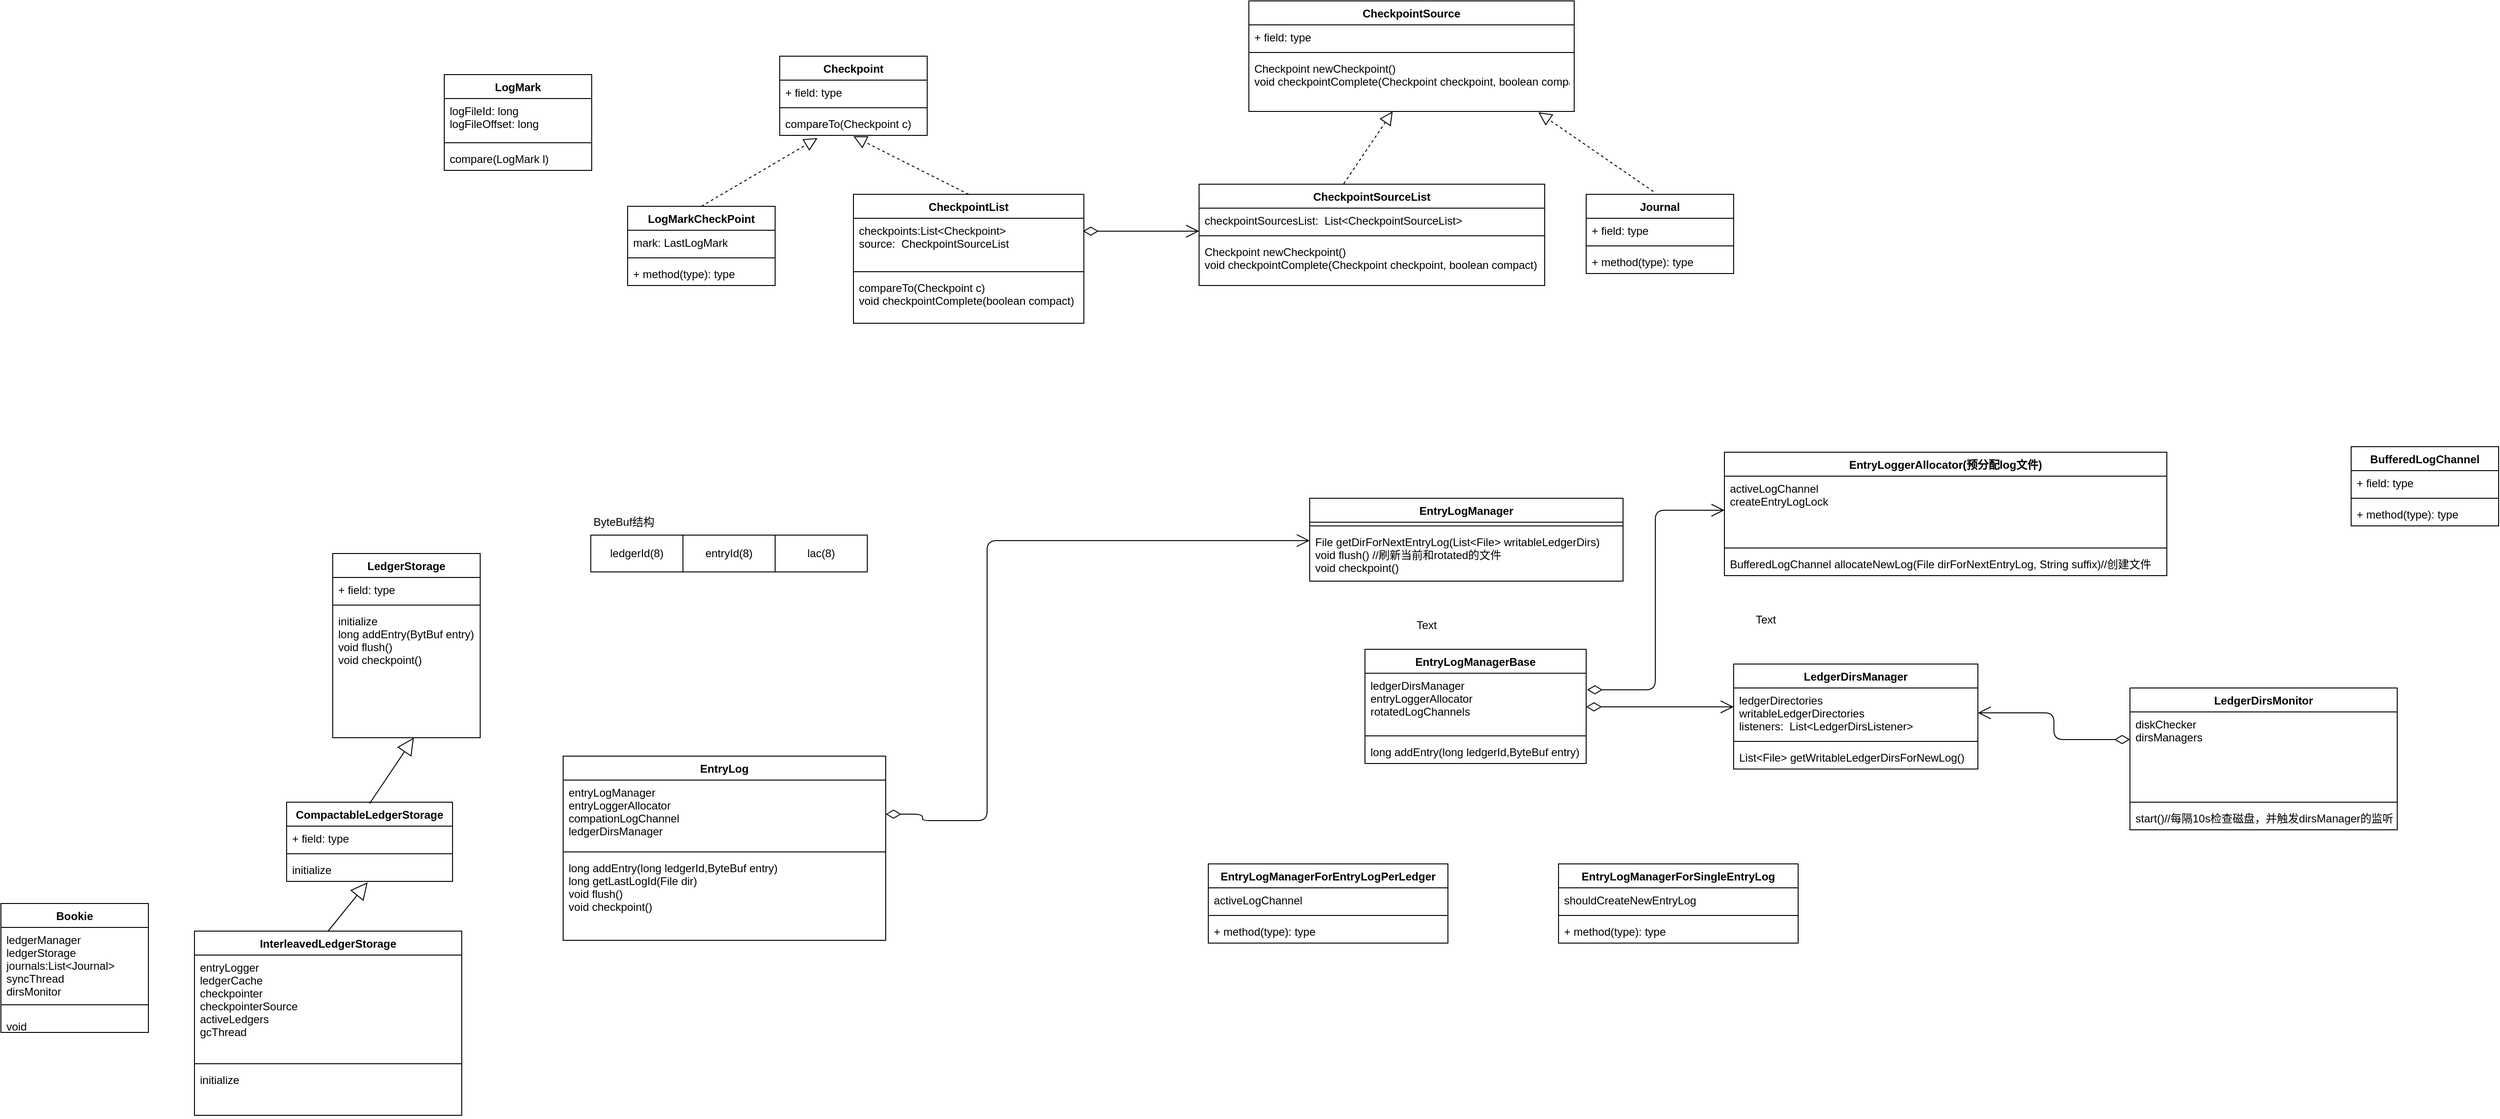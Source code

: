 <mxfile version="12.2.3" type="github" pages="1">
  <diagram id="bo_fu6kjIm6VQUlNU3Ol" name="Page-1">
    <mxGraphModel dx="932" dy="1661" grid="1" gridSize="10" guides="1" tooltips="1" connect="1" arrows="1" fold="1" page="1" pageScale="1" pageWidth="827" pageHeight="1169" math="0" shadow="0">
      <root>
        <mxCell id="0"/>
        <mxCell id="1" parent="0"/>
        <mxCell id="V-iGmPCxZ_tZtfFWMEnv-1" value="Bookie" style="swimlane;fontStyle=1;align=center;verticalAlign=top;childLayout=stackLayout;horizontal=1;startSize=26;horizontalStack=0;resizeParent=1;resizeParentMax=0;resizeLast=0;collapsible=1;marginBottom=0;" vertex="1" parent="1">
          <mxGeometry x="300" y="160" width="160" height="140" as="geometry"/>
        </mxCell>
        <mxCell id="V-iGmPCxZ_tZtfFWMEnv-2" value="ledgerManager&#xa;ledgerStorage&#xa;journals:List&lt;Journal&gt;&#xa;syncThread&#xa;dirsMonitor" style="text;strokeColor=none;fillColor=none;align=left;verticalAlign=top;spacingLeft=4;spacingRight=4;overflow=hidden;rotatable=0;points=[[0,0.5],[1,0.5]];portConstraint=eastwest;" vertex="1" parent="V-iGmPCxZ_tZtfFWMEnv-1">
          <mxGeometry y="26" width="160" height="74" as="geometry"/>
        </mxCell>
        <mxCell id="V-iGmPCxZ_tZtfFWMEnv-3" value="" style="line;strokeWidth=1;fillColor=none;align=left;verticalAlign=middle;spacingTop=-1;spacingLeft=3;spacingRight=3;rotatable=0;labelPosition=right;points=[];portConstraint=eastwest;" vertex="1" parent="V-iGmPCxZ_tZtfFWMEnv-1">
          <mxGeometry y="100" width="160" height="20" as="geometry"/>
        </mxCell>
        <mxCell id="V-iGmPCxZ_tZtfFWMEnv-4" value="void" style="text;strokeColor=none;fillColor=none;align=left;verticalAlign=top;spacingLeft=4;spacingRight=4;overflow=hidden;rotatable=0;points=[[0,0.5],[1,0.5]];portConstraint=eastwest;" vertex="1" parent="V-iGmPCxZ_tZtfFWMEnv-1">
          <mxGeometry y="120" width="160" height="20" as="geometry"/>
        </mxCell>
        <mxCell id="V-iGmPCxZ_tZtfFWMEnv-5" value="LedgerStorage" style="swimlane;fontStyle=1;align=center;verticalAlign=top;childLayout=stackLayout;horizontal=1;startSize=26;horizontalStack=0;resizeParent=1;resizeParentMax=0;resizeLast=0;collapsible=1;marginBottom=0;" vertex="1" parent="1">
          <mxGeometry x="660" y="-220" width="160" height="200" as="geometry"/>
        </mxCell>
        <mxCell id="V-iGmPCxZ_tZtfFWMEnv-6" value="+ field: type" style="text;strokeColor=none;fillColor=none;align=left;verticalAlign=top;spacingLeft=4;spacingRight=4;overflow=hidden;rotatable=0;points=[[0,0.5],[1,0.5]];portConstraint=eastwest;" vertex="1" parent="V-iGmPCxZ_tZtfFWMEnv-5">
          <mxGeometry y="26" width="160" height="26" as="geometry"/>
        </mxCell>
        <mxCell id="V-iGmPCxZ_tZtfFWMEnv-7" value="" style="line;strokeWidth=1;fillColor=none;align=left;verticalAlign=middle;spacingTop=-1;spacingLeft=3;spacingRight=3;rotatable=0;labelPosition=right;points=[];portConstraint=eastwest;" vertex="1" parent="V-iGmPCxZ_tZtfFWMEnv-5">
          <mxGeometry y="52" width="160" height="8" as="geometry"/>
        </mxCell>
        <mxCell id="V-iGmPCxZ_tZtfFWMEnv-8" value="initialize&#xa;long addEntry(BytBuf entry)&#xa;void flush()&#xa;void checkpoint()" style="text;strokeColor=none;fillColor=none;align=left;verticalAlign=top;spacingLeft=4;spacingRight=4;overflow=hidden;rotatable=0;points=[[0,0.5],[1,0.5]];portConstraint=eastwest;" vertex="1" parent="V-iGmPCxZ_tZtfFWMEnv-5">
          <mxGeometry y="60" width="160" height="140" as="geometry"/>
        </mxCell>
        <mxCell id="V-iGmPCxZ_tZtfFWMEnv-9" value="InterleavedLedgerStorage" style="swimlane;fontStyle=1;align=center;verticalAlign=top;childLayout=stackLayout;horizontal=1;startSize=26;horizontalStack=0;resizeParent=1;resizeParentMax=0;resizeLast=0;collapsible=1;marginBottom=0;" vertex="1" parent="1">
          <mxGeometry x="510" y="190" width="290" height="200" as="geometry"/>
        </mxCell>
        <mxCell id="V-iGmPCxZ_tZtfFWMEnv-10" value="entryLogger&#xa;ledgerCache&#xa;checkpointer&#xa;checkpointerSource&#xa;activeLedgers&#xa;gcThread" style="text;strokeColor=none;fillColor=none;align=left;verticalAlign=top;spacingLeft=4;spacingRight=4;overflow=hidden;rotatable=0;points=[[0,0.5],[1,0.5]];portConstraint=eastwest;" vertex="1" parent="V-iGmPCxZ_tZtfFWMEnv-9">
          <mxGeometry y="26" width="290" height="114" as="geometry"/>
        </mxCell>
        <mxCell id="V-iGmPCxZ_tZtfFWMEnv-11" value="" style="line;strokeWidth=1;fillColor=none;align=left;verticalAlign=middle;spacingTop=-1;spacingLeft=3;spacingRight=3;rotatable=0;labelPosition=right;points=[];portConstraint=eastwest;" vertex="1" parent="V-iGmPCxZ_tZtfFWMEnv-9">
          <mxGeometry y="140" width="290" height="8" as="geometry"/>
        </mxCell>
        <mxCell id="V-iGmPCxZ_tZtfFWMEnv-12" value="initialize" style="text;strokeColor=none;fillColor=none;align=left;verticalAlign=top;spacingLeft=4;spacingRight=4;overflow=hidden;rotatable=0;points=[[0,0.5],[1,0.5]];portConstraint=eastwest;" vertex="1" parent="V-iGmPCxZ_tZtfFWMEnv-9">
          <mxGeometry y="148" width="290" height="52" as="geometry"/>
        </mxCell>
        <mxCell id="V-iGmPCxZ_tZtfFWMEnv-13" value="" style="endArrow=block;endSize=16;endFill=0;html=1;exitX=0.5;exitY=0;exitDx=0;exitDy=0;entryX=0.488;entryY=1.038;entryDx=0;entryDy=0;entryPerimeter=0;" edge="1" parent="1" source="V-iGmPCxZ_tZtfFWMEnv-9" target="V-iGmPCxZ_tZtfFWMEnv-23">
          <mxGeometry width="160" relative="1" as="geometry">
            <mxPoint x="340" y="390" as="sourcePoint"/>
            <mxPoint x="711" y="130" as="targetPoint"/>
          </mxGeometry>
        </mxCell>
        <mxCell id="V-iGmPCxZ_tZtfFWMEnv-16" value="EntryLog" style="swimlane;fontStyle=1;align=center;verticalAlign=top;childLayout=stackLayout;horizontal=1;startSize=26;horizontalStack=0;resizeParent=1;resizeParentMax=0;resizeLast=0;collapsible=1;marginBottom=0;" vertex="1" parent="1">
          <mxGeometry x="910" width="350" height="200" as="geometry"/>
        </mxCell>
        <mxCell id="V-iGmPCxZ_tZtfFWMEnv-17" value="entryLogManager&#xa;entryLoggerAllocator&#xa;compationLogChannel&#xa;ledgerDirsManager" style="text;strokeColor=none;fillColor=none;align=left;verticalAlign=top;spacingLeft=4;spacingRight=4;overflow=hidden;rotatable=0;points=[[0,0.5],[1,0.5]];portConstraint=eastwest;" vertex="1" parent="V-iGmPCxZ_tZtfFWMEnv-16">
          <mxGeometry y="26" width="350" height="74" as="geometry"/>
        </mxCell>
        <mxCell id="V-iGmPCxZ_tZtfFWMEnv-18" value="" style="line;strokeWidth=1;fillColor=none;align=left;verticalAlign=middle;spacingTop=-1;spacingLeft=3;spacingRight=3;rotatable=0;labelPosition=right;points=[];portConstraint=eastwest;" vertex="1" parent="V-iGmPCxZ_tZtfFWMEnv-16">
          <mxGeometry y="100" width="350" height="8" as="geometry"/>
        </mxCell>
        <mxCell id="V-iGmPCxZ_tZtfFWMEnv-19" value="long addEntry(long ledgerId,ByteBuf entry)&#xa; long getLastLogId(File dir)&#xa;void flush()&#xa;void checkpoint()&#xa;" style="text;strokeColor=none;fillColor=none;align=left;verticalAlign=top;spacingLeft=4;spacingRight=4;overflow=hidden;rotatable=0;points=[[0,0.5],[1,0.5]];portConstraint=eastwest;" vertex="1" parent="V-iGmPCxZ_tZtfFWMEnv-16">
          <mxGeometry y="108" width="350" height="92" as="geometry"/>
        </mxCell>
        <mxCell id="V-iGmPCxZ_tZtfFWMEnv-20" value="CompactableLedgerStorage" style="swimlane;fontStyle=1;align=center;verticalAlign=top;childLayout=stackLayout;horizontal=1;startSize=26;horizontalStack=0;resizeParent=1;resizeParentMax=0;resizeLast=0;collapsible=1;marginBottom=0;" vertex="1" parent="1">
          <mxGeometry x="610" y="50" width="180" height="86" as="geometry"/>
        </mxCell>
        <mxCell id="V-iGmPCxZ_tZtfFWMEnv-21" value="+ field: type" style="text;strokeColor=none;fillColor=none;align=left;verticalAlign=top;spacingLeft=4;spacingRight=4;overflow=hidden;rotatable=0;points=[[0,0.5],[1,0.5]];portConstraint=eastwest;" vertex="1" parent="V-iGmPCxZ_tZtfFWMEnv-20">
          <mxGeometry y="26" width="180" height="26" as="geometry"/>
        </mxCell>
        <mxCell id="V-iGmPCxZ_tZtfFWMEnv-22" value="" style="line;strokeWidth=1;fillColor=none;align=left;verticalAlign=middle;spacingTop=-1;spacingLeft=3;spacingRight=3;rotatable=0;labelPosition=right;points=[];portConstraint=eastwest;" vertex="1" parent="V-iGmPCxZ_tZtfFWMEnv-20">
          <mxGeometry y="52" width="180" height="8" as="geometry"/>
        </mxCell>
        <mxCell id="V-iGmPCxZ_tZtfFWMEnv-23" value="initialize" style="text;strokeColor=none;fillColor=none;align=left;verticalAlign=top;spacingLeft=4;spacingRight=4;overflow=hidden;rotatable=0;points=[[0,0.5],[1,0.5]];portConstraint=eastwest;" vertex="1" parent="V-iGmPCxZ_tZtfFWMEnv-20">
          <mxGeometry y="60" width="180" height="26" as="geometry"/>
        </mxCell>
        <mxCell id="V-iGmPCxZ_tZtfFWMEnv-24" value="" style="endArrow=block;endSize=16;endFill=0;html=1;exitX=0.5;exitY=0;exitDx=0;exitDy=0;entryX=0.55;entryY=1;entryDx=0;entryDy=0;entryPerimeter=0;" edge="1" parent="1" target="V-iGmPCxZ_tZtfFWMEnv-8">
          <mxGeometry width="160" relative="1" as="geometry">
            <mxPoint x="700" y="51.5" as="sourcePoint"/>
            <mxPoint x="730" y="-40" as="targetPoint"/>
          </mxGeometry>
        </mxCell>
        <mxCell id="V-iGmPCxZ_tZtfFWMEnv-25" value="ledgerId(8)" style="rounded=0;whiteSpace=wrap;html=1;" vertex="1" parent="1">
          <mxGeometry x="940" y="-240" width="100" height="40" as="geometry"/>
        </mxCell>
        <mxCell id="V-iGmPCxZ_tZtfFWMEnv-26" value="ByteBuf结构" style="text;html=1;resizable=0;points=[];autosize=1;align=left;verticalAlign=top;spacingTop=-4;" vertex="1" parent="1">
          <mxGeometry x="941" y="-264" width="80" height="20" as="geometry"/>
        </mxCell>
        <mxCell id="V-iGmPCxZ_tZtfFWMEnv-27" value="entryId(8)" style="rounded=0;whiteSpace=wrap;html=1;" vertex="1" parent="1">
          <mxGeometry x="1040" y="-240" width="100" height="40" as="geometry"/>
        </mxCell>
        <mxCell id="V-iGmPCxZ_tZtfFWMEnv-28" value="lac(8)" style="rounded=0;whiteSpace=wrap;html=1;" vertex="1" parent="1">
          <mxGeometry x="1140" y="-240" width="100" height="40" as="geometry"/>
        </mxCell>
        <mxCell id="V-iGmPCxZ_tZtfFWMEnv-29" value="EntryLogManagerBase" style="swimlane;fontStyle=1;align=center;verticalAlign=top;childLayout=stackLayout;horizontal=1;startSize=26;horizontalStack=0;resizeParent=1;resizeParentMax=0;resizeLast=0;collapsible=1;marginBottom=0;" vertex="1" parent="1">
          <mxGeometry x="1780" y="-116" width="240" height="124" as="geometry"/>
        </mxCell>
        <mxCell id="V-iGmPCxZ_tZtfFWMEnv-30" value="ledgerDirsManager&#xa;entryLoggerAllocator&#xa;rotatedLogChannels&#xa;" style="text;strokeColor=none;fillColor=none;align=left;verticalAlign=top;spacingLeft=4;spacingRight=4;overflow=hidden;rotatable=0;points=[[0,0.5],[1,0.5]];portConstraint=eastwest;" vertex="1" parent="V-iGmPCxZ_tZtfFWMEnv-29">
          <mxGeometry y="26" width="240" height="64" as="geometry"/>
        </mxCell>
        <mxCell id="V-iGmPCxZ_tZtfFWMEnv-50" value="" style="endArrow=open;html=1;endSize=12;startArrow=diamondThin;startSize=14;startFill=0;edgeStyle=orthogonalEdgeStyle;align=left;verticalAlign=bottom;" edge="1" parent="V-iGmPCxZ_tZtfFWMEnv-29">
          <mxGeometry x="-1" y="3" relative="1" as="geometry">
            <mxPoint x="240" y="62.5" as="sourcePoint"/>
            <mxPoint x="400" y="62.5" as="targetPoint"/>
          </mxGeometry>
        </mxCell>
        <mxCell id="V-iGmPCxZ_tZtfFWMEnv-31" value="" style="line;strokeWidth=1;fillColor=none;align=left;verticalAlign=middle;spacingTop=-1;spacingLeft=3;spacingRight=3;rotatable=0;labelPosition=right;points=[];portConstraint=eastwest;" vertex="1" parent="V-iGmPCxZ_tZtfFWMEnv-29">
          <mxGeometry y="90" width="240" height="8" as="geometry"/>
        </mxCell>
        <mxCell id="V-iGmPCxZ_tZtfFWMEnv-32" value="long addEntry(long ledgerId,ByteBuf entry)" style="text;strokeColor=none;fillColor=none;align=left;verticalAlign=top;spacingLeft=4;spacingRight=4;overflow=hidden;rotatable=0;points=[[0,0.5],[1,0.5]];portConstraint=eastwest;" vertex="1" parent="V-iGmPCxZ_tZtfFWMEnv-29">
          <mxGeometry y="98" width="240" height="26" as="geometry"/>
        </mxCell>
        <mxCell id="V-iGmPCxZ_tZtfFWMEnv-33" value="EntryLogManagerForEntryLogPerLedger" style="swimlane;fontStyle=1;align=center;verticalAlign=top;childLayout=stackLayout;horizontal=1;startSize=26;horizontalStack=0;resizeParent=1;resizeParentMax=0;resizeLast=0;collapsible=1;marginBottom=0;" vertex="1" parent="1">
          <mxGeometry x="1610" y="117" width="260" height="86" as="geometry"/>
        </mxCell>
        <mxCell id="V-iGmPCxZ_tZtfFWMEnv-34" value="activeLogChannel" style="text;strokeColor=none;fillColor=none;align=left;verticalAlign=top;spacingLeft=4;spacingRight=4;overflow=hidden;rotatable=0;points=[[0,0.5],[1,0.5]];portConstraint=eastwest;" vertex="1" parent="V-iGmPCxZ_tZtfFWMEnv-33">
          <mxGeometry y="26" width="260" height="26" as="geometry"/>
        </mxCell>
        <mxCell id="V-iGmPCxZ_tZtfFWMEnv-35" value="" style="line;strokeWidth=1;fillColor=none;align=left;verticalAlign=middle;spacingTop=-1;spacingLeft=3;spacingRight=3;rotatable=0;labelPosition=right;points=[];portConstraint=eastwest;" vertex="1" parent="V-iGmPCxZ_tZtfFWMEnv-33">
          <mxGeometry y="52" width="260" height="8" as="geometry"/>
        </mxCell>
        <mxCell id="V-iGmPCxZ_tZtfFWMEnv-36" value="+ method(type): type" style="text;strokeColor=none;fillColor=none;align=left;verticalAlign=top;spacingLeft=4;spacingRight=4;overflow=hidden;rotatable=0;points=[[0,0.5],[1,0.5]];portConstraint=eastwest;" vertex="1" parent="V-iGmPCxZ_tZtfFWMEnv-33">
          <mxGeometry y="60" width="260" height="26" as="geometry"/>
        </mxCell>
        <mxCell id="V-iGmPCxZ_tZtfFWMEnv-37" value="EntryLogManagerForSingleEntryLog" style="swimlane;fontStyle=1;align=center;verticalAlign=top;childLayout=stackLayout;horizontal=1;startSize=26;horizontalStack=0;resizeParent=1;resizeParentMax=0;resizeLast=0;collapsible=1;marginBottom=0;" vertex="1" parent="1">
          <mxGeometry x="1990" y="117" width="260" height="86" as="geometry"/>
        </mxCell>
        <mxCell id="V-iGmPCxZ_tZtfFWMEnv-38" value="shouldCreateNewEntryLog" style="text;strokeColor=none;fillColor=none;align=left;verticalAlign=top;spacingLeft=4;spacingRight=4;overflow=hidden;rotatable=0;points=[[0,0.5],[1,0.5]];portConstraint=eastwest;" vertex="1" parent="V-iGmPCxZ_tZtfFWMEnv-37">
          <mxGeometry y="26" width="260" height="26" as="geometry"/>
        </mxCell>
        <mxCell id="V-iGmPCxZ_tZtfFWMEnv-39" value="" style="line;strokeWidth=1;fillColor=none;align=left;verticalAlign=middle;spacingTop=-1;spacingLeft=3;spacingRight=3;rotatable=0;labelPosition=right;points=[];portConstraint=eastwest;" vertex="1" parent="V-iGmPCxZ_tZtfFWMEnv-37">
          <mxGeometry y="52" width="260" height="8" as="geometry"/>
        </mxCell>
        <mxCell id="V-iGmPCxZ_tZtfFWMEnv-40" value="+ method(type): type" style="text;strokeColor=none;fillColor=none;align=left;verticalAlign=top;spacingLeft=4;spacingRight=4;overflow=hidden;rotatable=0;points=[[0,0.5],[1,0.5]];portConstraint=eastwest;" vertex="1" parent="V-iGmPCxZ_tZtfFWMEnv-37">
          <mxGeometry y="60" width="260" height="26" as="geometry"/>
        </mxCell>
        <mxCell id="V-iGmPCxZ_tZtfFWMEnv-41" value="EntryLoggerAllocator(预分配log文件)&#xa;" style="swimlane;fontStyle=1;align=center;verticalAlign=top;childLayout=stackLayout;horizontal=1;startSize=26;horizontalStack=0;resizeParent=1;resizeParentMax=0;resizeLast=0;collapsible=1;marginBottom=0;" vertex="1" parent="1">
          <mxGeometry x="2170" y="-330" width="480" height="134" as="geometry"/>
        </mxCell>
        <mxCell id="V-iGmPCxZ_tZtfFWMEnv-42" value="activeLogChannel&#xa;createEntryLogLock" style="text;strokeColor=none;fillColor=none;align=left;verticalAlign=top;spacingLeft=4;spacingRight=4;overflow=hidden;rotatable=0;points=[[0,0.5],[1,0.5]];portConstraint=eastwest;" vertex="1" parent="V-iGmPCxZ_tZtfFWMEnv-41">
          <mxGeometry y="26" width="480" height="74" as="geometry"/>
        </mxCell>
        <mxCell id="V-iGmPCxZ_tZtfFWMEnv-43" value="" style="line;strokeWidth=1;fillColor=none;align=left;verticalAlign=middle;spacingTop=-1;spacingLeft=3;spacingRight=3;rotatable=0;labelPosition=right;points=[];portConstraint=eastwest;" vertex="1" parent="V-iGmPCxZ_tZtfFWMEnv-41">
          <mxGeometry y="100" width="480" height="8" as="geometry"/>
        </mxCell>
        <mxCell id="V-iGmPCxZ_tZtfFWMEnv-44" value="BufferedLogChannel allocateNewLog(File dirForNextEntryLog, String suffix)//创建文件" style="text;strokeColor=none;fillColor=none;align=left;verticalAlign=top;spacingLeft=4;spacingRight=4;overflow=hidden;rotatable=0;points=[[0,0.5],[1,0.5]];portConstraint=eastwest;" vertex="1" parent="V-iGmPCxZ_tZtfFWMEnv-41">
          <mxGeometry y="108" width="480" height="26" as="geometry"/>
        </mxCell>
        <mxCell id="V-iGmPCxZ_tZtfFWMEnv-45" value="LedgerDirsManager" style="swimlane;fontStyle=1;align=center;verticalAlign=top;childLayout=stackLayout;horizontal=1;startSize=26;horizontalStack=0;resizeParent=1;resizeParentMax=0;resizeLast=0;collapsible=1;marginBottom=0;" vertex="1" parent="1">
          <mxGeometry x="2180" y="-100" width="265" height="114" as="geometry"/>
        </mxCell>
        <mxCell id="V-iGmPCxZ_tZtfFWMEnv-46" value="ledgerDirectories&#xa;writableLedgerDirectories&#xa;listeners:  List&lt;LedgerDirsListener&gt;" style="text;strokeColor=none;fillColor=none;align=left;verticalAlign=top;spacingLeft=4;spacingRight=4;overflow=hidden;rotatable=0;points=[[0,0.5],[1,0.5]];portConstraint=eastwest;" vertex="1" parent="V-iGmPCxZ_tZtfFWMEnv-45">
          <mxGeometry y="26" width="265" height="54" as="geometry"/>
        </mxCell>
        <mxCell id="V-iGmPCxZ_tZtfFWMEnv-47" value="" style="line;strokeWidth=1;fillColor=none;align=left;verticalAlign=middle;spacingTop=-1;spacingLeft=3;spacingRight=3;rotatable=0;labelPosition=right;points=[];portConstraint=eastwest;" vertex="1" parent="V-iGmPCxZ_tZtfFWMEnv-45">
          <mxGeometry y="80" width="265" height="8" as="geometry"/>
        </mxCell>
        <mxCell id="V-iGmPCxZ_tZtfFWMEnv-48" value=" List&lt;File&gt; getWritableLedgerDirsForNewLog()" style="text;strokeColor=none;fillColor=none;align=left;verticalAlign=top;spacingLeft=4;spacingRight=4;overflow=hidden;rotatable=0;points=[[0,0.5],[1,0.5]];portConstraint=eastwest;" vertex="1" parent="V-iGmPCxZ_tZtfFWMEnv-45">
          <mxGeometry y="88" width="265" height="26" as="geometry"/>
        </mxCell>
        <mxCell id="V-iGmPCxZ_tZtfFWMEnv-49" value="" style="endArrow=open;html=1;endSize=12;startArrow=diamondThin;startSize=14;startFill=0;edgeStyle=orthogonalEdgeStyle;align=left;verticalAlign=bottom;exitX=1.004;exitY=0.281;exitDx=0;exitDy=0;exitPerimeter=0;entryX=0;entryY=0.5;entryDx=0;entryDy=0;" edge="1" parent="1" source="V-iGmPCxZ_tZtfFWMEnv-30" target="V-iGmPCxZ_tZtfFWMEnv-42">
          <mxGeometry x="-1" y="3" relative="1" as="geometry">
            <mxPoint x="1990" y="-280" as="sourcePoint"/>
            <mxPoint x="2150" y="-280" as="targetPoint"/>
          </mxGeometry>
        </mxCell>
        <mxCell id="V-iGmPCxZ_tZtfFWMEnv-59" value="EntryLogManager" style="swimlane;fontStyle=1;align=center;verticalAlign=top;childLayout=stackLayout;horizontal=1;startSize=26;horizontalStack=0;resizeParent=1;resizeParentMax=0;resizeLast=0;collapsible=1;marginBottom=0;" vertex="1" parent="1">
          <mxGeometry x="1720" y="-280" width="340" height="90" as="geometry"/>
        </mxCell>
        <mxCell id="V-iGmPCxZ_tZtfFWMEnv-61" value="" style="line;strokeWidth=1;fillColor=none;align=left;verticalAlign=middle;spacingTop=-1;spacingLeft=3;spacingRight=3;rotatable=0;labelPosition=right;points=[];portConstraint=eastwest;" vertex="1" parent="V-iGmPCxZ_tZtfFWMEnv-59">
          <mxGeometry y="26" width="340" height="8" as="geometry"/>
        </mxCell>
        <mxCell id="V-iGmPCxZ_tZtfFWMEnv-62" value="File getDirForNextEntryLog(List&lt;File&gt; writableLedgerDirs)&#xa;void flush() //刷新当前和rotated的文件&#xa;void checkpoint()" style="text;strokeColor=none;fillColor=none;align=left;verticalAlign=top;spacingLeft=4;spacingRight=4;overflow=hidden;rotatable=0;points=[[0,0.5],[1,0.5]];portConstraint=eastwest;" vertex="1" parent="V-iGmPCxZ_tZtfFWMEnv-59">
          <mxGeometry y="34" width="340" height="56" as="geometry"/>
        </mxCell>
        <mxCell id="V-iGmPCxZ_tZtfFWMEnv-71" value="BufferedLogChannel" style="swimlane;fontStyle=1;align=center;verticalAlign=top;childLayout=stackLayout;horizontal=1;startSize=26;horizontalStack=0;resizeParent=1;resizeParentMax=0;resizeLast=0;collapsible=1;marginBottom=0;" vertex="1" parent="1">
          <mxGeometry x="2850" y="-336" width="160" height="86" as="geometry"/>
        </mxCell>
        <mxCell id="V-iGmPCxZ_tZtfFWMEnv-72" value="+ field: type" style="text;strokeColor=none;fillColor=none;align=left;verticalAlign=top;spacingLeft=4;spacingRight=4;overflow=hidden;rotatable=0;points=[[0,0.5],[1,0.5]];portConstraint=eastwest;" vertex="1" parent="V-iGmPCxZ_tZtfFWMEnv-71">
          <mxGeometry y="26" width="160" height="26" as="geometry"/>
        </mxCell>
        <mxCell id="V-iGmPCxZ_tZtfFWMEnv-73" value="" style="line;strokeWidth=1;fillColor=none;align=left;verticalAlign=middle;spacingTop=-1;spacingLeft=3;spacingRight=3;rotatable=0;labelPosition=right;points=[];portConstraint=eastwest;" vertex="1" parent="V-iGmPCxZ_tZtfFWMEnv-71">
          <mxGeometry y="52" width="160" height="8" as="geometry"/>
        </mxCell>
        <mxCell id="V-iGmPCxZ_tZtfFWMEnv-74" value="+ method(type): type" style="text;strokeColor=none;fillColor=none;align=left;verticalAlign=top;spacingLeft=4;spacingRight=4;overflow=hidden;rotatable=0;points=[[0,0.5],[1,0.5]];portConstraint=eastwest;" vertex="1" parent="V-iGmPCxZ_tZtfFWMEnv-71">
          <mxGeometry y="60" width="160" height="26" as="geometry"/>
        </mxCell>
        <mxCell id="V-iGmPCxZ_tZtfFWMEnv-75" value="LedgerDirsMonitor" style="swimlane;fontStyle=1;align=center;verticalAlign=top;childLayout=stackLayout;horizontal=1;startSize=26;horizontalStack=0;resizeParent=1;resizeParentMax=0;resizeLast=0;collapsible=1;marginBottom=0;" vertex="1" parent="1">
          <mxGeometry x="2610" y="-74" width="290" height="154" as="geometry"/>
        </mxCell>
        <mxCell id="V-iGmPCxZ_tZtfFWMEnv-76" value="diskChecker&#xa;dirsManagers" style="text;strokeColor=none;fillColor=none;align=left;verticalAlign=top;spacingLeft=4;spacingRight=4;overflow=hidden;rotatable=0;points=[[0,0.5],[1,0.5]];portConstraint=eastwest;" vertex="1" parent="V-iGmPCxZ_tZtfFWMEnv-75">
          <mxGeometry y="26" width="290" height="94" as="geometry"/>
        </mxCell>
        <mxCell id="V-iGmPCxZ_tZtfFWMEnv-77" value="" style="line;strokeWidth=1;fillColor=none;align=left;verticalAlign=middle;spacingTop=-1;spacingLeft=3;spacingRight=3;rotatable=0;labelPosition=right;points=[];portConstraint=eastwest;" vertex="1" parent="V-iGmPCxZ_tZtfFWMEnv-75">
          <mxGeometry y="120" width="290" height="8" as="geometry"/>
        </mxCell>
        <mxCell id="V-iGmPCxZ_tZtfFWMEnv-78" value="start()//每隔10s检查磁盘，并触发dirsManager的监听器" style="text;strokeColor=none;fillColor=none;align=left;verticalAlign=top;spacingLeft=4;spacingRight=4;overflow=hidden;rotatable=0;points=[[0,0.5],[1,0.5]];portConstraint=eastwest;" vertex="1" parent="V-iGmPCxZ_tZtfFWMEnv-75">
          <mxGeometry y="128" width="290" height="26" as="geometry"/>
        </mxCell>
        <mxCell id="V-iGmPCxZ_tZtfFWMEnv-79" value="" style="endArrow=open;html=1;endSize=12;startArrow=diamondThin;startSize=14;startFill=0;edgeStyle=orthogonalEdgeStyle;align=left;verticalAlign=bottom;exitX=0;exitY=0.319;exitDx=0;exitDy=0;exitPerimeter=0;" edge="1" parent="1" source="V-iGmPCxZ_tZtfFWMEnv-76" target="V-iGmPCxZ_tZtfFWMEnv-46">
          <mxGeometry x="-1" y="3" relative="1" as="geometry">
            <mxPoint x="2490" y="90" as="sourcePoint"/>
            <mxPoint x="2650" y="90" as="targetPoint"/>
          </mxGeometry>
        </mxCell>
        <mxCell id="V-iGmPCxZ_tZtfFWMEnv-80" value="Text" style="text;html=1;resizable=0;points=[];autosize=1;align=left;verticalAlign=top;spacingTop=-4;" vertex="1" parent="1">
          <mxGeometry x="1834" y="-152" width="40" height="20" as="geometry"/>
        </mxCell>
        <mxCell id="V-iGmPCxZ_tZtfFWMEnv-82" value="" style="endArrow=open;html=1;endSize=12;startArrow=diamondThin;startSize=14;startFill=0;edgeStyle=orthogonalEdgeStyle;align=left;verticalAlign=bottom;entryX=0;entryY=0.214;entryDx=0;entryDy=0;entryPerimeter=0;exitX=1;exitY=0.5;exitDx=0;exitDy=0;" edge="1" parent="1" source="V-iGmPCxZ_tZtfFWMEnv-17" target="V-iGmPCxZ_tZtfFWMEnv-62">
          <mxGeometry x="-1" y="3" relative="1" as="geometry">
            <mxPoint x="1320" y="100" as="sourcePoint"/>
            <mxPoint x="1600" y="-60" as="targetPoint"/>
            <Array as="points">
              <mxPoint x="1300" y="63"/>
              <mxPoint x="1300" y="70"/>
              <mxPoint x="1370" y="70"/>
              <mxPoint x="1370" y="-234"/>
            </Array>
          </mxGeometry>
        </mxCell>
        <mxCell id="V-iGmPCxZ_tZtfFWMEnv-83" value="CheckpointSource" style="swimlane;fontStyle=1;align=center;verticalAlign=top;childLayout=stackLayout;horizontal=1;startSize=26;horizontalStack=0;resizeParent=1;resizeParentMax=0;resizeLast=0;collapsible=1;marginBottom=0;" vertex="1" parent="1">
          <mxGeometry x="1654" y="-820" width="353" height="120" as="geometry"/>
        </mxCell>
        <mxCell id="V-iGmPCxZ_tZtfFWMEnv-84" value="+ field: type" style="text;strokeColor=none;fillColor=none;align=left;verticalAlign=top;spacingLeft=4;spacingRight=4;overflow=hidden;rotatable=0;points=[[0,0.5],[1,0.5]];portConstraint=eastwest;" vertex="1" parent="V-iGmPCxZ_tZtfFWMEnv-83">
          <mxGeometry y="26" width="353" height="26" as="geometry"/>
        </mxCell>
        <mxCell id="V-iGmPCxZ_tZtfFWMEnv-85" value="" style="line;strokeWidth=1;fillColor=none;align=left;verticalAlign=middle;spacingTop=-1;spacingLeft=3;spacingRight=3;rotatable=0;labelPosition=right;points=[];portConstraint=eastwest;" vertex="1" parent="V-iGmPCxZ_tZtfFWMEnv-83">
          <mxGeometry y="52" width="353" height="8" as="geometry"/>
        </mxCell>
        <mxCell id="V-iGmPCxZ_tZtfFWMEnv-86" value="Checkpoint newCheckpoint()&#xa;void checkpointComplete(Checkpoint checkpoint, boolean compact)" style="text;strokeColor=none;fillColor=none;align=left;verticalAlign=top;spacingLeft=4;spacingRight=4;overflow=hidden;rotatable=0;points=[[0,0.5],[1,0.5]];portConstraint=eastwest;" vertex="1" parent="V-iGmPCxZ_tZtfFWMEnv-83">
          <mxGeometry y="60" width="353" height="60" as="geometry"/>
        </mxCell>
        <mxCell id="V-iGmPCxZ_tZtfFWMEnv-87" value="CheckpointSourceList" style="swimlane;fontStyle=1;align=center;verticalAlign=top;childLayout=stackLayout;horizontal=1;startSize=26;horizontalStack=0;resizeParent=1;resizeParentMax=0;resizeLast=0;collapsible=1;marginBottom=0;" vertex="1" parent="1">
          <mxGeometry x="1600" y="-621" width="375" height="110" as="geometry"/>
        </mxCell>
        <mxCell id="V-iGmPCxZ_tZtfFWMEnv-88" value="checkpointSourcesList:  List&lt;CheckpointSourceList&gt;" style="text;strokeColor=none;fillColor=none;align=left;verticalAlign=top;spacingLeft=4;spacingRight=4;overflow=hidden;rotatable=0;points=[[0,0.5],[1,0.5]];portConstraint=eastwest;" vertex="1" parent="V-iGmPCxZ_tZtfFWMEnv-87">
          <mxGeometry y="26" width="375" height="26" as="geometry"/>
        </mxCell>
        <mxCell id="V-iGmPCxZ_tZtfFWMEnv-101" value="" style="endArrow=open;html=1;endSize=12;startArrow=diamondThin;startSize=14;startFill=0;edgeStyle=orthogonalEdgeStyle;align=left;verticalAlign=bottom;exitX=0.996;exitY=0.259;exitDx=0;exitDy=0;exitPerimeter=0;" edge="1" parent="V-iGmPCxZ_tZtfFWMEnv-87" source="V-iGmPCxZ_tZtfFWMEnv-96">
          <mxGeometry x="-1" y="3" relative="1" as="geometry">
            <mxPoint x="-120" y="51" as="sourcePoint"/>
            <mxPoint y="51" as="targetPoint"/>
          </mxGeometry>
        </mxCell>
        <mxCell id="V-iGmPCxZ_tZtfFWMEnv-89" value="" style="line;strokeWidth=1;fillColor=none;align=left;verticalAlign=middle;spacingTop=-1;spacingLeft=3;spacingRight=3;rotatable=0;labelPosition=right;points=[];portConstraint=eastwest;" vertex="1" parent="V-iGmPCxZ_tZtfFWMEnv-87">
          <mxGeometry y="52" width="375" height="8" as="geometry"/>
        </mxCell>
        <mxCell id="V-iGmPCxZ_tZtfFWMEnv-90" value="Checkpoint newCheckpoint()&#xa;void checkpointComplete(Checkpoint checkpoint, boolean compact)" style="text;strokeColor=none;fillColor=none;align=left;verticalAlign=top;spacingLeft=4;spacingRight=4;overflow=hidden;rotatable=0;points=[[0,0.5],[1,0.5]];portConstraint=eastwest;" vertex="1" parent="V-iGmPCxZ_tZtfFWMEnv-87">
          <mxGeometry y="60" width="375" height="50" as="geometry"/>
        </mxCell>
        <mxCell id="V-iGmPCxZ_tZtfFWMEnv-91" value="Checkpoint" style="swimlane;fontStyle=1;align=center;verticalAlign=top;childLayout=stackLayout;horizontal=1;startSize=26;horizontalStack=0;resizeParent=1;resizeParentMax=0;resizeLast=0;collapsible=1;marginBottom=0;" vertex="1" parent="1">
          <mxGeometry x="1145" y="-760" width="160" height="86" as="geometry"/>
        </mxCell>
        <mxCell id="V-iGmPCxZ_tZtfFWMEnv-92" value="+ field: type" style="text;strokeColor=none;fillColor=none;align=left;verticalAlign=top;spacingLeft=4;spacingRight=4;overflow=hidden;rotatable=0;points=[[0,0.5],[1,0.5]];portConstraint=eastwest;" vertex="1" parent="V-iGmPCxZ_tZtfFWMEnv-91">
          <mxGeometry y="26" width="160" height="26" as="geometry"/>
        </mxCell>
        <mxCell id="V-iGmPCxZ_tZtfFWMEnv-93" value="" style="line;strokeWidth=1;fillColor=none;align=left;verticalAlign=middle;spacingTop=-1;spacingLeft=3;spacingRight=3;rotatable=0;labelPosition=right;points=[];portConstraint=eastwest;" vertex="1" parent="V-iGmPCxZ_tZtfFWMEnv-91">
          <mxGeometry y="52" width="160" height="8" as="geometry"/>
        </mxCell>
        <mxCell id="V-iGmPCxZ_tZtfFWMEnv-94" value="compareTo(Checkpoint c)" style="text;strokeColor=none;fillColor=none;align=left;verticalAlign=top;spacingLeft=4;spacingRight=4;overflow=hidden;rotatable=0;points=[[0,0.5],[1,0.5]];portConstraint=eastwest;" vertex="1" parent="V-iGmPCxZ_tZtfFWMEnv-91">
          <mxGeometry y="60" width="160" height="26" as="geometry"/>
        </mxCell>
        <mxCell id="V-iGmPCxZ_tZtfFWMEnv-95" value="CheckpointList" style="swimlane;fontStyle=1;align=center;verticalAlign=top;childLayout=stackLayout;horizontal=1;startSize=26;horizontalStack=0;resizeParent=1;resizeParentMax=0;resizeLast=0;collapsible=1;marginBottom=0;" vertex="1" parent="1">
          <mxGeometry x="1225" y="-610" width="250" height="140" as="geometry"/>
        </mxCell>
        <mxCell id="V-iGmPCxZ_tZtfFWMEnv-96" value="checkpoints:List&lt;Checkpoint&gt;&#xa;source:  CheckpointSourceList" style="text;strokeColor=none;fillColor=none;align=left;verticalAlign=top;spacingLeft=4;spacingRight=4;overflow=hidden;rotatable=0;points=[[0,0.5],[1,0.5]];portConstraint=eastwest;" vertex="1" parent="V-iGmPCxZ_tZtfFWMEnv-95">
          <mxGeometry y="26" width="250" height="54" as="geometry"/>
        </mxCell>
        <mxCell id="V-iGmPCxZ_tZtfFWMEnv-97" value="" style="line;strokeWidth=1;fillColor=none;align=left;verticalAlign=middle;spacingTop=-1;spacingLeft=3;spacingRight=3;rotatable=0;labelPosition=right;points=[];portConstraint=eastwest;" vertex="1" parent="V-iGmPCxZ_tZtfFWMEnv-95">
          <mxGeometry y="80" width="250" height="8" as="geometry"/>
        </mxCell>
        <mxCell id="V-iGmPCxZ_tZtfFWMEnv-98" value="compareTo(Checkpoint c)&#xa;void checkpointComplete(boolean compact)" style="text;strokeColor=none;fillColor=none;align=left;verticalAlign=top;spacingLeft=4;spacingRight=4;overflow=hidden;rotatable=0;points=[[0,0.5],[1,0.5]];portConstraint=eastwest;" vertex="1" parent="V-iGmPCxZ_tZtfFWMEnv-95">
          <mxGeometry y="88" width="250" height="52" as="geometry"/>
        </mxCell>
        <mxCell id="V-iGmPCxZ_tZtfFWMEnv-99" value="" style="endArrow=block;dashed=1;endFill=0;endSize=12;html=1;entryX=0.5;entryY=1.038;entryDx=0;entryDy=0;entryPerimeter=0;exitX=0.5;exitY=0;exitDx=0;exitDy=0;" edge="1" parent="1" source="V-iGmPCxZ_tZtfFWMEnv-95" target="V-iGmPCxZ_tZtfFWMEnv-94">
          <mxGeometry width="160" relative="1" as="geometry">
            <mxPoint x="1080" y="-610" as="sourcePoint"/>
            <mxPoint x="1240" y="-610" as="targetPoint"/>
          </mxGeometry>
        </mxCell>
        <mxCell id="V-iGmPCxZ_tZtfFWMEnv-100" value="" style="endArrow=block;dashed=1;endFill=0;endSize=12;html=1;entryX=0.442;entryY=1;entryDx=0;entryDy=0;entryPerimeter=0;exitX=0.5;exitY=0;exitDx=0;exitDy=0;" edge="1" parent="1" target="V-iGmPCxZ_tZtfFWMEnv-86">
          <mxGeometry width="160" relative="1" as="geometry">
            <mxPoint x="1757" y="-621.5" as="sourcePoint"/>
            <mxPoint x="1757" y="-684.512" as="targetPoint"/>
          </mxGeometry>
        </mxCell>
        <mxCell id="V-iGmPCxZ_tZtfFWMEnv-102" value="Journal" style="swimlane;fontStyle=1;align=center;verticalAlign=top;childLayout=stackLayout;horizontal=1;startSize=26;horizontalStack=0;resizeParent=1;resizeParentMax=0;resizeLast=0;collapsible=1;marginBottom=0;" vertex="1" parent="1">
          <mxGeometry x="2020" y="-610" width="160" height="86" as="geometry"/>
        </mxCell>
        <mxCell id="V-iGmPCxZ_tZtfFWMEnv-103" value="+ field: type" style="text;strokeColor=none;fillColor=none;align=left;verticalAlign=top;spacingLeft=4;spacingRight=4;overflow=hidden;rotatable=0;points=[[0,0.5],[1,0.5]];portConstraint=eastwest;" vertex="1" parent="V-iGmPCxZ_tZtfFWMEnv-102">
          <mxGeometry y="26" width="160" height="26" as="geometry"/>
        </mxCell>
        <mxCell id="V-iGmPCxZ_tZtfFWMEnv-104" value="" style="line;strokeWidth=1;fillColor=none;align=left;verticalAlign=middle;spacingTop=-1;spacingLeft=3;spacingRight=3;rotatable=0;labelPosition=right;points=[];portConstraint=eastwest;" vertex="1" parent="V-iGmPCxZ_tZtfFWMEnv-102">
          <mxGeometry y="52" width="160" height="8" as="geometry"/>
        </mxCell>
        <mxCell id="V-iGmPCxZ_tZtfFWMEnv-105" value="+ method(type): type" style="text;strokeColor=none;fillColor=none;align=left;verticalAlign=top;spacingLeft=4;spacingRight=4;overflow=hidden;rotatable=0;points=[[0,0.5],[1,0.5]];portConstraint=eastwest;" vertex="1" parent="V-iGmPCxZ_tZtfFWMEnv-102">
          <mxGeometry y="60" width="160" height="26" as="geometry"/>
        </mxCell>
        <mxCell id="V-iGmPCxZ_tZtfFWMEnv-106" value="" style="endArrow=block;dashed=1;endFill=0;endSize=12;html=1;entryX=0.89;entryY=1.017;entryDx=0;entryDy=0;entryPerimeter=0;exitX=0.456;exitY=-0.035;exitDx=0;exitDy=0;exitPerimeter=0;" edge="1" parent="1" source="V-iGmPCxZ_tZtfFWMEnv-102" target="V-iGmPCxZ_tZtfFWMEnv-86">
          <mxGeometry width="160" relative="1" as="geometry">
            <mxPoint x="2040" y="-630" as="sourcePoint"/>
            <mxPoint x="1820.026" y="-690" as="targetPoint"/>
          </mxGeometry>
        </mxCell>
        <mxCell id="V-iGmPCxZ_tZtfFWMEnv-107" value="LogMarkCheckPoint" style="swimlane;fontStyle=1;align=center;verticalAlign=top;childLayout=stackLayout;horizontal=1;startSize=26;horizontalStack=0;resizeParent=1;resizeParentMax=0;resizeLast=0;collapsible=1;marginBottom=0;" vertex="1" parent="1">
          <mxGeometry x="980" y="-597" width="160" height="86" as="geometry"/>
        </mxCell>
        <mxCell id="V-iGmPCxZ_tZtfFWMEnv-108" value="mark: LastLogMark" style="text;strokeColor=none;fillColor=none;align=left;verticalAlign=top;spacingLeft=4;spacingRight=4;overflow=hidden;rotatable=0;points=[[0,0.5],[1,0.5]];portConstraint=eastwest;" vertex="1" parent="V-iGmPCxZ_tZtfFWMEnv-107">
          <mxGeometry y="26" width="160" height="26" as="geometry"/>
        </mxCell>
        <mxCell id="V-iGmPCxZ_tZtfFWMEnv-109" value="" style="line;strokeWidth=1;fillColor=none;align=left;verticalAlign=middle;spacingTop=-1;spacingLeft=3;spacingRight=3;rotatable=0;labelPosition=right;points=[];portConstraint=eastwest;" vertex="1" parent="V-iGmPCxZ_tZtfFWMEnv-107">
          <mxGeometry y="52" width="160" height="8" as="geometry"/>
        </mxCell>
        <mxCell id="V-iGmPCxZ_tZtfFWMEnv-110" value="+ method(type): type" style="text;strokeColor=none;fillColor=none;align=left;verticalAlign=top;spacingLeft=4;spacingRight=4;overflow=hidden;rotatable=0;points=[[0,0.5],[1,0.5]];portConstraint=eastwest;" vertex="1" parent="V-iGmPCxZ_tZtfFWMEnv-107">
          <mxGeometry y="60" width="160" height="26" as="geometry"/>
        </mxCell>
        <mxCell id="V-iGmPCxZ_tZtfFWMEnv-111" value="" style="endArrow=block;dashed=1;endFill=0;endSize=12;html=1;entryX=0.256;entryY=1.115;entryDx=0;entryDy=0;entryPerimeter=0;exitX=0.5;exitY=0;exitDx=0;exitDy=0;" edge="1" parent="1" target="V-iGmPCxZ_tZtfFWMEnv-94">
          <mxGeometry width="160" relative="1" as="geometry">
            <mxPoint x="1060" y="-597" as="sourcePoint"/>
            <mxPoint x="935" y="-660.012" as="targetPoint"/>
          </mxGeometry>
        </mxCell>
        <mxCell id="V-iGmPCxZ_tZtfFWMEnv-112" value="LogMark" style="swimlane;fontStyle=1;align=center;verticalAlign=top;childLayout=stackLayout;horizontal=1;startSize=26;horizontalStack=0;resizeParent=1;resizeParentMax=0;resizeLast=0;collapsible=1;marginBottom=0;" vertex="1" parent="1">
          <mxGeometry x="781" y="-740" width="160" height="104" as="geometry"/>
        </mxCell>
        <mxCell id="V-iGmPCxZ_tZtfFWMEnv-113" value="logFileId: long&#xa;logFileOffset: long" style="text;strokeColor=none;fillColor=none;align=left;verticalAlign=top;spacingLeft=4;spacingRight=4;overflow=hidden;rotatable=0;points=[[0,0.5],[1,0.5]];portConstraint=eastwest;" vertex="1" parent="V-iGmPCxZ_tZtfFWMEnv-112">
          <mxGeometry y="26" width="160" height="44" as="geometry"/>
        </mxCell>
        <mxCell id="V-iGmPCxZ_tZtfFWMEnv-114" value="" style="line;strokeWidth=1;fillColor=none;align=left;verticalAlign=middle;spacingTop=-1;spacingLeft=3;spacingRight=3;rotatable=0;labelPosition=right;points=[];portConstraint=eastwest;" vertex="1" parent="V-iGmPCxZ_tZtfFWMEnv-112">
          <mxGeometry y="70" width="160" height="8" as="geometry"/>
        </mxCell>
        <mxCell id="V-iGmPCxZ_tZtfFWMEnv-115" value="compare(LogMark l)" style="text;strokeColor=none;fillColor=none;align=left;verticalAlign=top;spacingLeft=4;spacingRight=4;overflow=hidden;rotatable=0;points=[[0,0.5],[1,0.5]];portConstraint=eastwest;" vertex="1" parent="V-iGmPCxZ_tZtfFWMEnv-112">
          <mxGeometry y="78" width="160" height="26" as="geometry"/>
        </mxCell>
        <mxCell id="V-iGmPCxZ_tZtfFWMEnv-116" value="Text" style="text;html=1;resizable=0;points=[];autosize=1;align=left;verticalAlign=top;spacingTop=-4;" vertex="1" parent="1">
          <mxGeometry x="2202" y="-158" width="40" height="20" as="geometry"/>
        </mxCell>
      </root>
    </mxGraphModel>
  </diagram>
</mxfile>
